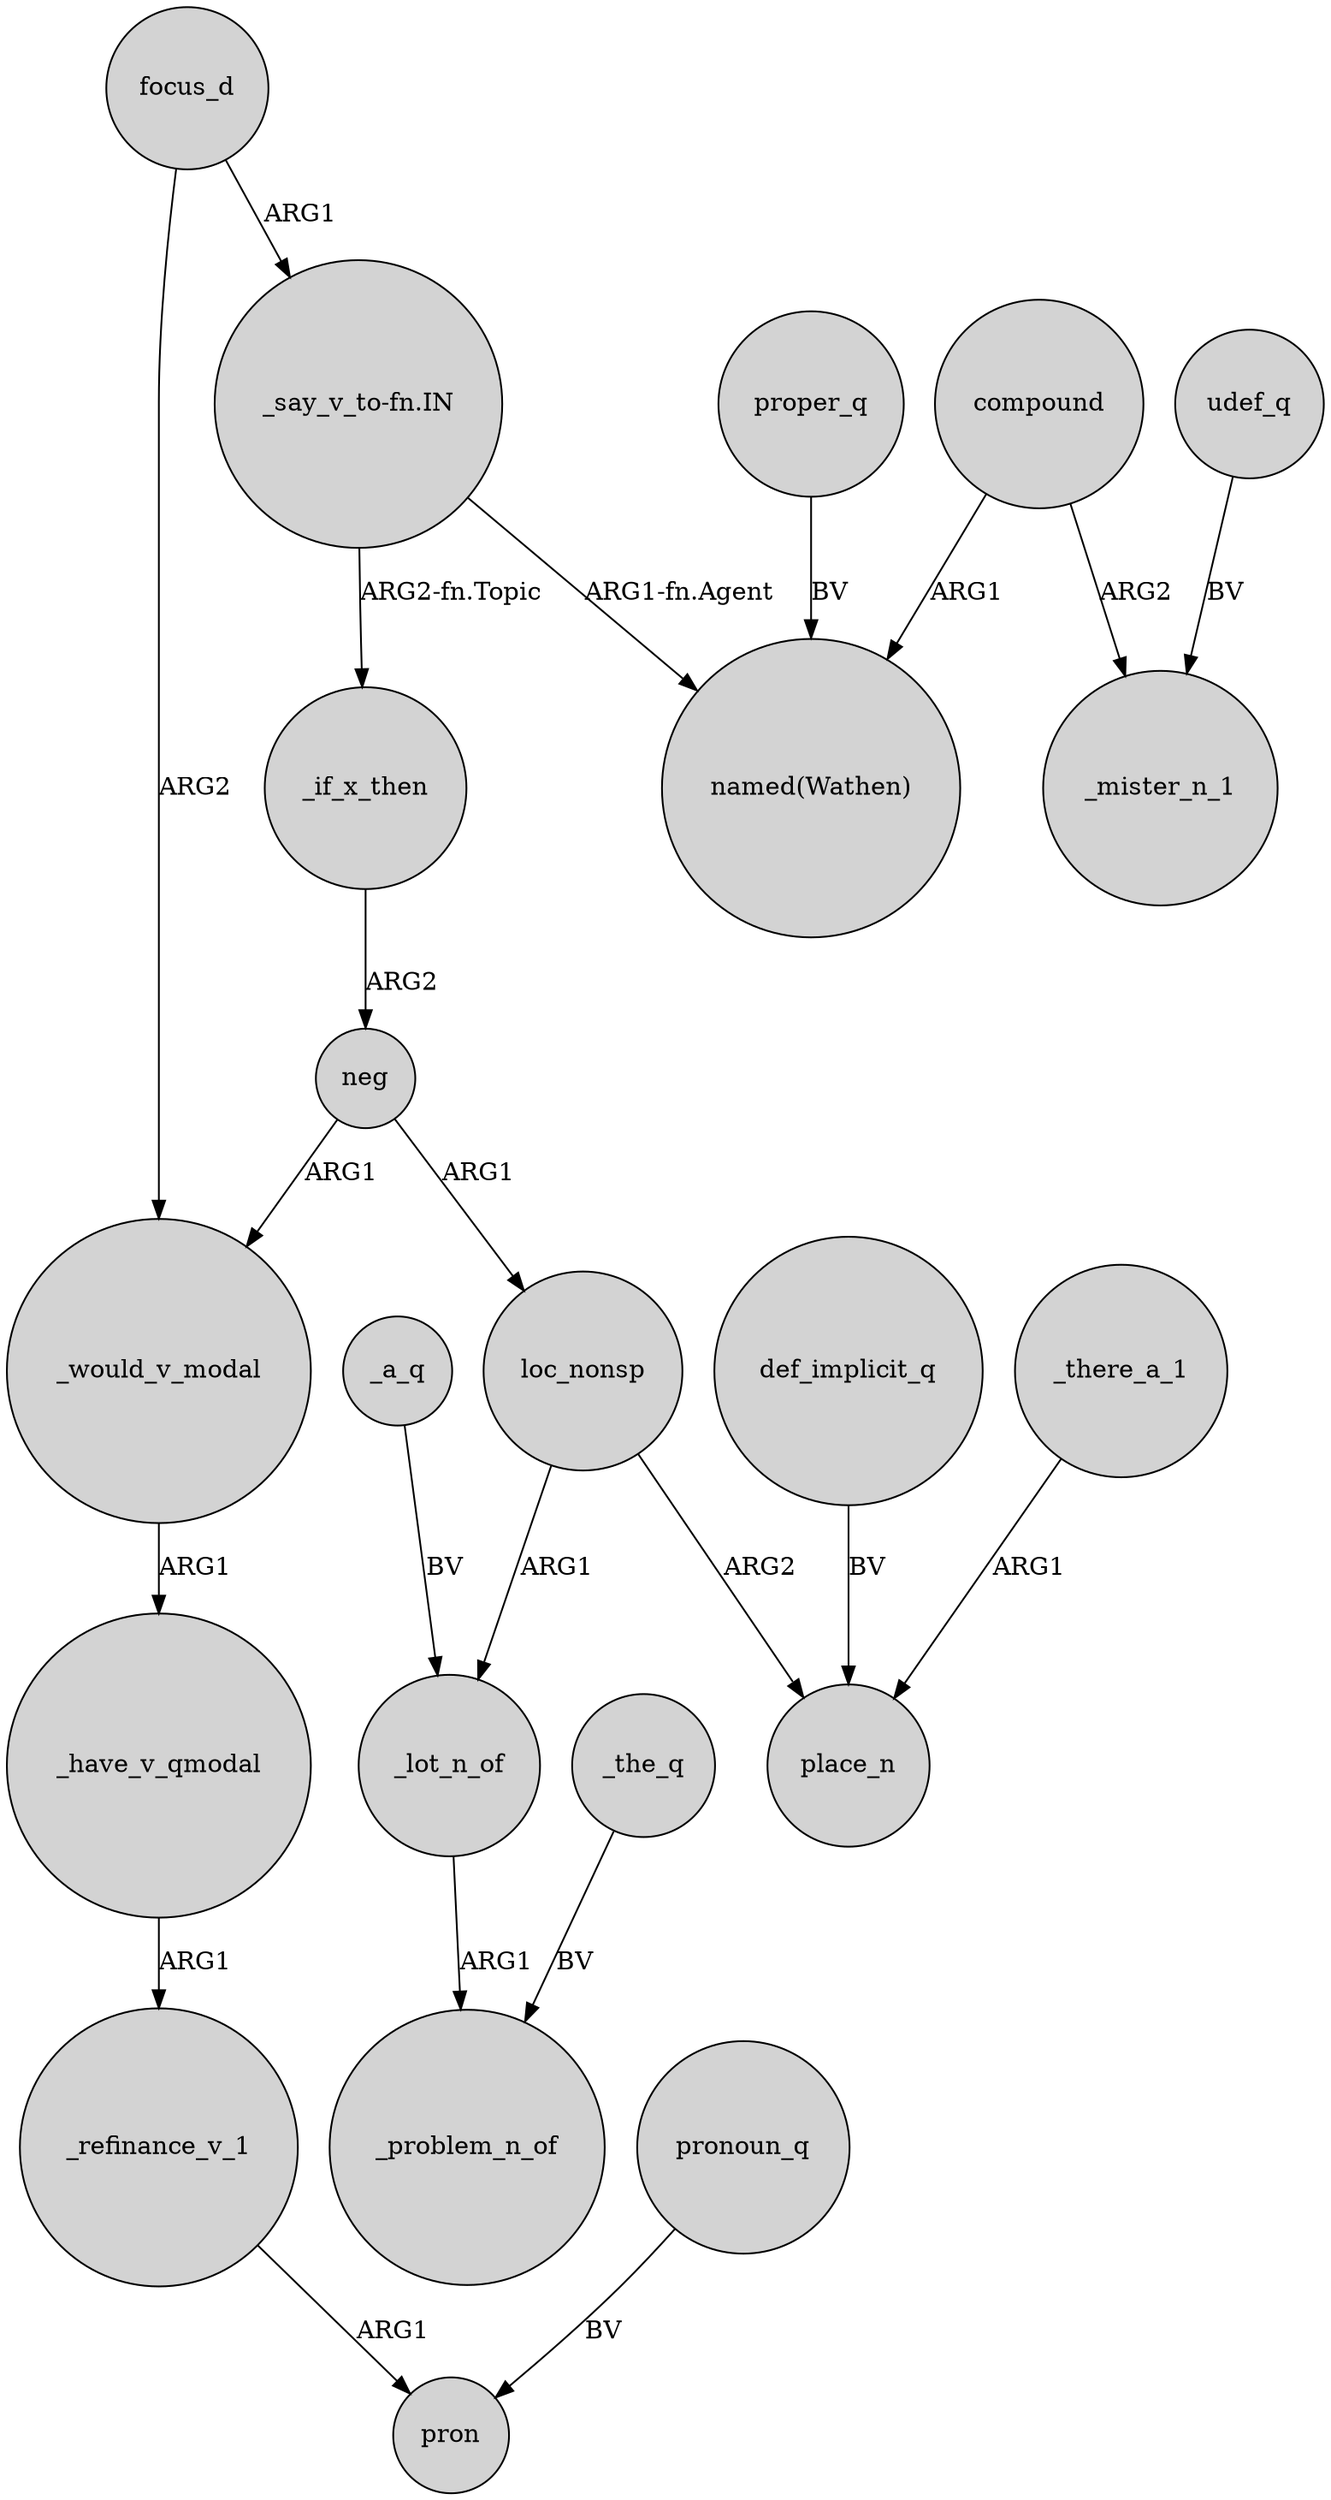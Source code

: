 digraph {
	node [shape=circle style=filled]
	_a_q -> _lot_n_of [label=BV]
	focus_d -> _would_v_modal [label=ARG2]
	neg -> _would_v_modal [label=ARG1]
	_have_v_qmodal -> _refinance_v_1 [label=ARG1]
	"_say_v_to-fn.IN" -> _if_x_then [label="ARG2-fn.Topic"]
	_lot_n_of -> _problem_n_of [label=ARG1]
	compound -> _mister_n_1 [label=ARG2]
	compound -> "named(Wathen)" [label=ARG1]
	_the_q -> _problem_n_of [label=BV]
	udef_q -> _mister_n_1 [label=BV]
	def_implicit_q -> place_n [label=BV]
	_refinance_v_1 -> pron [label=ARG1]
	_if_x_then -> neg [label=ARG2]
	proper_q -> "named(Wathen)" [label=BV]
	pronoun_q -> pron [label=BV]
	loc_nonsp -> _lot_n_of [label=ARG1]
	neg -> loc_nonsp [label=ARG1]
	"_say_v_to-fn.IN" -> "named(Wathen)" [label="ARG1-fn.Agent"]
	loc_nonsp -> place_n [label=ARG2]
	_there_a_1 -> place_n [label=ARG1]
	focus_d -> "_say_v_to-fn.IN" [label=ARG1]
	_would_v_modal -> _have_v_qmodal [label=ARG1]
}
